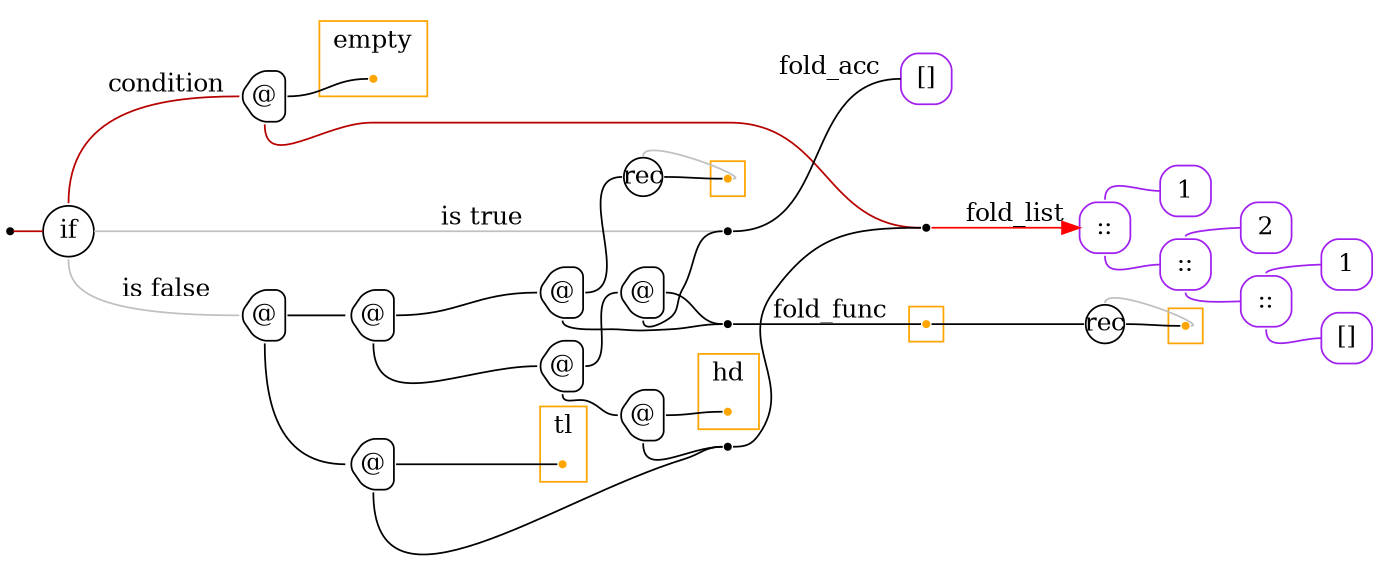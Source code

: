 digraph G {
  rankdir=LR;
  edge[arrowhead=none,arrowtail=none];
  node[fixedsize=true,shape=circle]
  size="9.201041666666667,5.219270833333334";
  labeldistance=0;
  nodesep=.175;
  ranksep=.175;

 nd1[shape=point];
   nd15[label="1",tooltip="nd15-ConstGraph",style=rounded,orientation=90,shape=square,width=.4,height=.4,color="purple"];
   nd21[label="2",tooltip="nd21-ConstGraph",style=rounded,orientation=90,shape=square,width=.4,height=.4,color="purple"];
   nd27[label="1",tooltip="nd27-ConstGraph",style=rounded,orientation=90,shape=square,width=.4,height=.4,color="purple"];
   nd32[label="[]",tooltip="nd32-ConstEmptyGraph",style=rounded,orientation=90,shape=square,width=.4,height=.4,color="purple"];
   nd363[label="::",tooltip="nd363-ConstListGraph",style=rounded,orientation=90,shape=square,width=.4,height=.4,color="purple"];
   nd369[label="::",tooltip="nd369-ConstListGraph",style=rounded,orientation=90,shape=square,width=.4,height=.4,color="purple"];
   nd375[label="::",tooltip="nd375-ConstListGraph",style=rounded,orientation=90,shape=square,width=.4,height=.4,color="purple"];
 subgraph cluster_nd174 {
   graph[style=fill,color="orange"];
   ndcluster_nd174[tooltip="nd174",orientation=90,shape=point,color="orange"];
 };
 nd379[label="rec",tooltip="nd379-RecurGraph",style=rounded,width=.3,height=.3,color="#000000"];
   subgraph cluster_nd383 {
     graph[style=fill,color="orange"];
     ndcluster_nd383[tooltip="nd383",orientation=90,shape=point,color="orange"];
   };
   nd159[label="[]",tooltip="nd159-ConstEmptyGraph",style=rounded,orientation=90,shape=square,width=.4,height=.4,color="purple"];
 nd484[label="rec",tooltip="nd484-RecurGraph",style=rounded,width=.3,height=.3,color="#000000"];
   subgraph cluster_nd488 {
     graph[style=fill,color="orange"];
     ndcluster_nd488[tooltip="nd488",orientation=90,shape=point,color="orange"];
   };
 nd68[label="if",tooltip="nd68-IfGraph",style=rounded,width=.4,height=.4,color="#000000"];
 nd69[label="@",tooltip="nd69-AppGraph",style=rounded,orientation=90,shape=house,width=.4,height=.4,color="#000000"];
 subgraph cluster_nd71 {
   graph[style=fill,color="orange",label="empty"];
   ndcluster_nd71[tooltip="nd71",orientation=90,shape=point,color="orange"];
 };
 nd85[label="@",tooltip="nd85-AppGraph",style=rounded,orientation=90,shape=house,width=.4,height=.4,color="#000000"];
 nd86[label="@",tooltip="nd86-AppGraph",style=rounded,orientation=90,shape=house,width=.4,height=.4,color="#000000"];
 nd87[label="@",tooltip="nd87-AppGraph",style=rounded,orientation=90,shape=house,width=.4,height=.4,color="#000000"];
 nd95[label="@",tooltip="nd95-AppGraph",style=rounded,orientation=90,shape=house,width=.4,height=.4,color="#000000"];
 nd96[label="@",tooltip="nd96-AppGraph",style=rounded,orientation=90,shape=house,width=.4,height=.4,color="#000000"];
 nd104[label="@",tooltip="nd104-AppGraph",style=rounded,orientation=90,shape=house,width=.4,height=.4,color="#000000"];
 subgraph cluster_nd106 {
   graph[style=fill,color="orange",label="hd"];
   ndcluster_nd106[tooltip="nd106",orientation=90,shape=point,color="orange"];
 };
 nd119[label=" ",tooltip="nd119-ContractGraph",style=rounded,orientation=90,shape=point];
 nd122[label="@",tooltip="nd122-AppGraph",style=rounded,orientation=90,shape=house,width=.4,height=.4,color="#000000"];
 subgraph cluster_nd124 {
   graph[style=fill,color="orange",label="tl"];
   ndcluster_nd124[tooltip="nd124",orientation=90,shape=point,color="orange"];
 };
 nd136[label=" ",tooltip="nd136-ContractGraph",style=rounded,orientation=90,shape=point];
 nd138[label=" ",tooltip="nd138-ContractGraph",style=rounded,orientation=90,shape=point];
 nd139[label=" ",tooltip="nd139-ContractGraph",style=rounded,orientation=90,shape=point];

  nd363->nd27[tailport=n,headport=w,color=purple,arrowhead=none,arrowtail=none];
  nd363->nd32[tailport=s,headport=w,color=purple,arrowhead=none,arrowtail=none];
  nd369->nd21[tailport=n,headport=w,color=purple,arrowhead=none,arrowtail=none];
  nd369->nd363[tailport=s,headport=w,color=purple,arrowhead=none,arrowtail=none];
  nd375->nd15[tailport=n,headport=w,color=purple,arrowhead=none,arrowtail=none];
  nd375->nd369[tailport=s,headport=w,color=purple,arrowhead=none,arrowtail=none];
  nd69->ndcluster_nd71[tailport=e,headport=w];
  nd87->nd484[tailport=e,headport=w,color=black,arrowhead=none,arrowtail=none];
  nd96->nd119[tailport=e,headport=w];
  nd104->ndcluster_nd106[tailport=e,headport=w];
  nd95->nd96[tailport=e,headport=w];
  nd95->nd104[tailport=s,headport=w];
  nd86->nd87[tailport=e,headport=w];
  nd86->nd95[tailport=s,headport=w];
  nd87->nd119[tailport=s,headport=w];
  nd122->ndcluster_nd124[tailport=e,headport=w];
  nd85->nd86[tailport=e,headport=w];
  nd85->nd122[tailport=s,headport=w];
  nd122->nd136[tailport=s,headport=w];
  nd104->nd136[tailport=s,headport=w];
  nd68->nd69[label="condition",tailport=n,headport=w,color="#b70000",arrowhead=none,arrowtail=none];
  nd68->nd85[label="is false",tailport=s,headport=w,color=grey,arrowhead=none,arrowtail=none];
  nd96->nd138[tailport=s,headport=w];
  nd68->nd138[label="is true",tailport=e,headport=w,color=grey,arrowhead=none,arrowtail=none];
  nd69->nd139[tailport=s,headport=w,color="#b70000",arrowhead=none,arrowtail=none];
  nd136->nd139[tailport=e,headport=w];
  nd1->nd68[tailport=e,headport=w,color="#b70000",arrowhead=none,arrowtail=none];
  nd139->nd375[label="fold_list",tailport=e,headport=w,color=red,arrowhead=normal];
  nd138->nd159[label="fold_acc",tailport=e,headport=w];
  nd119->ndcluster_nd174[label="fold_func",tailport=e,headport=w];
  ndcluster_nd174->nd379[tailport=e,headport=w,color=black,arrowhead=none,arrowtail=none];
  nd379->ndcluster_nd383[dir=back,headport=e,tailport=n,color=grey,arrowhead=none,arrowtail=none];
  nd379->ndcluster_nd383[tailport=e,headport=w];
  nd484->ndcluster_nd488[dir=back,headport=e,tailport=n,color=grey,arrowhead=none,arrowtail=none];
  nd484->ndcluster_nd488[tailport=e,headport=w];
}